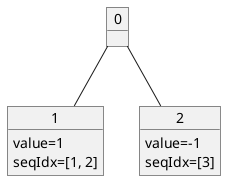 'This file was automatically generated.
@startuml tree_diagram
object 0
object 1
1 : value=1
1 : seqIdx=[1, 2]
object 2
2 : value=-1
2 : seqIdx=[3]
0--1
0--2
@enduml